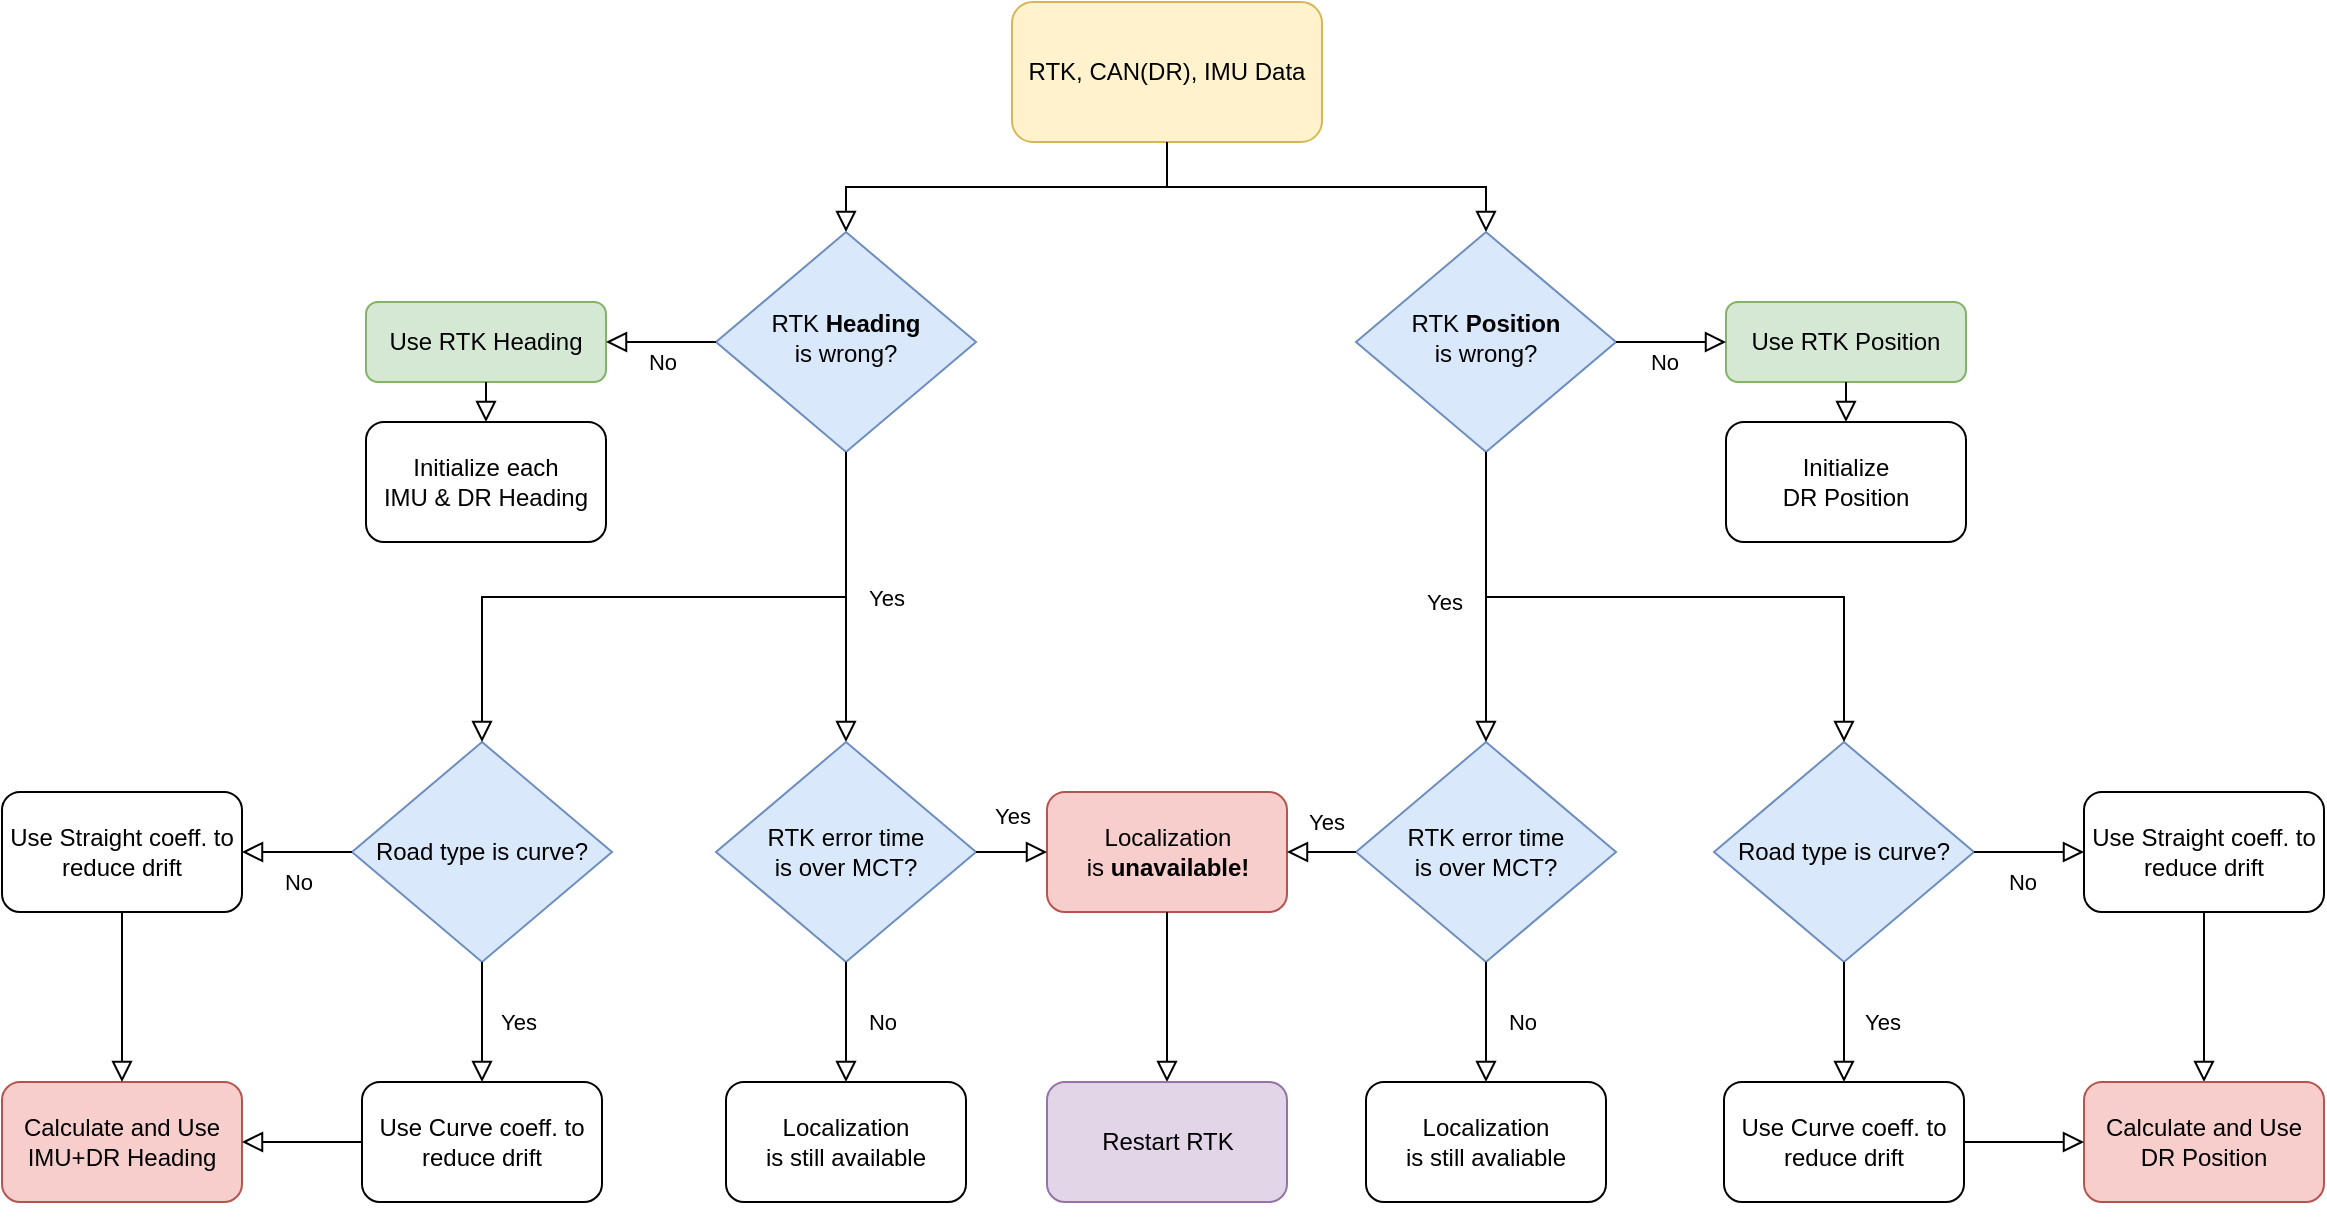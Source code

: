 <mxfile version="24.7.6">
  <diagram id="C5RBs43oDa-KdzZeNtuy" name="Page-1">
    <mxGraphModel dx="2189" dy="759" grid="1" gridSize="10" guides="1" tooltips="1" connect="1" arrows="1" fold="1" page="1" pageScale="1" pageWidth="827" pageHeight="1169" math="0" shadow="0">
      <root>
        <mxCell id="WIyWlLk6GJQsqaUBKTNV-0" />
        <mxCell id="WIyWlLk6GJQsqaUBKTNV-1" parent="WIyWlLk6GJQsqaUBKTNV-0" />
        <mxCell id="WIyWlLk6GJQsqaUBKTNV-2" value="" style="rounded=0;html=1;jettySize=auto;orthogonalLoop=1;fontSize=11;endArrow=block;endFill=0;endSize=8;strokeWidth=1;shadow=0;labelBackgroundColor=none;edgeStyle=orthogonalEdgeStyle;exitX=0.5;exitY=1;exitDx=0;exitDy=0;" parent="WIyWlLk6GJQsqaUBKTNV-1" source="WIyWlLk6GJQsqaUBKTNV-3" target="WIyWlLk6GJQsqaUBKTNV-6" edge="1">
          <mxGeometry relative="1" as="geometry" />
        </mxCell>
        <mxCell id="WIyWlLk6GJQsqaUBKTNV-3" value="RTK, CAN(DR), IMU Data" style="rounded=1;whiteSpace=wrap;html=1;fontSize=12;glass=0;strokeWidth=1;shadow=0;fillColor=#fff2cc;strokeColor=#d6b656;" parent="WIyWlLk6GJQsqaUBKTNV-1" vertex="1">
          <mxGeometry x="243" y="20" width="155" height="70" as="geometry" />
        </mxCell>
        <mxCell id="WIyWlLk6GJQsqaUBKTNV-6" value="RTK &lt;b&gt;Heading&lt;/b&gt;&lt;div&gt;is wrong?&lt;/div&gt;" style="rhombus;whiteSpace=wrap;html=1;shadow=0;fontFamily=Helvetica;fontSize=12;align=center;strokeWidth=1;spacing=6;spacingTop=-4;fillColor=#dae8fc;strokeColor=#6c8ebf;" parent="WIyWlLk6GJQsqaUBKTNV-1" vertex="1">
          <mxGeometry x="95" y="135" width="130" height="110" as="geometry" />
        </mxCell>
        <mxCell id="WIyWlLk6GJQsqaUBKTNV-7" value="Use RTK Heading" style="rounded=1;whiteSpace=wrap;html=1;fontSize=12;glass=0;strokeWidth=1;shadow=0;fillColor=#d5e8d4;strokeColor=#82b366;" parent="WIyWlLk6GJQsqaUBKTNV-1" vertex="1">
          <mxGeometry x="-80" y="170" width="120" height="40" as="geometry" />
        </mxCell>
        <mxCell id="ADJr_JBdrCJEc03PPonC-0" value="Initialize each&lt;div&gt;IMU &amp;amp; DR Heading&lt;/div&gt;" style="rounded=1;whiteSpace=wrap;html=1;" parent="WIyWlLk6GJQsqaUBKTNV-1" vertex="1">
          <mxGeometry x="-80" y="230" width="120" height="60" as="geometry" />
        </mxCell>
        <mxCell id="ADJr_JBdrCJEc03PPonC-3" value="Road type is curve?" style="rhombus;whiteSpace=wrap;html=1;fillColor=#dae8fc;strokeColor=#6c8ebf;" parent="WIyWlLk6GJQsqaUBKTNV-1" vertex="1">
          <mxGeometry x="-87" y="390" width="130" height="110" as="geometry" />
        </mxCell>
        <mxCell id="ADJr_JBdrCJEc03PPonC-7" value="Yes" style="edgeStyle=orthogonalEdgeStyle;rounded=0;html=1;jettySize=auto;orthogonalLoop=1;fontSize=11;endArrow=block;endFill=0;endSize=8;strokeWidth=1;shadow=0;labelBackgroundColor=none;exitX=0.5;exitY=1;exitDx=0;exitDy=0;entryX=0.5;entryY=0;entryDx=0;entryDy=0;" parent="WIyWlLk6GJQsqaUBKTNV-1" source="ADJr_JBdrCJEc03PPonC-3" target="ADJr_JBdrCJEc03PPonC-10" edge="1">
          <mxGeometry y="18" relative="1" as="geometry">
            <mxPoint as="offset" />
            <mxPoint x="297" y="439.5" as="sourcePoint" />
            <mxPoint x="222" y="555" as="targetPoint" />
            <Array as="points" />
          </mxGeometry>
        </mxCell>
        <mxCell id="ADJr_JBdrCJEc03PPonC-9" value="Use Straight coeff. to reduce drift&lt;span style=&quot;color: rgba(0, 0, 0, 0); font-family: monospace; font-size: 0px; text-align: start; text-wrap: nowrap;&quot;&gt;%3CmxGraphModel%3E%3Croot%3E%3CmxCell%20id%3D%220%22%2F%3E%3CmxCell%20id%3D%221%22%20parent%3D%220%22%2F%3E%3CmxCell%20id%3D%222%22%20value%3D%22Yes%22%20style%3D%22edgeStyle%3DorthogonalEdgeStyle%3Brounded%3D0%3Bhtml%3D1%3BjettySize%3Dauto%3BorthogonalLoop%3D1%3BfontSize%3D11%3BendArrow%3Dblock%3BendFill%3D0%3BendSize%3D8%3BstrokeWidth%3D1%3Bshadow%3D0%3BlabelBackgroundColor%3Dnone%3B%22%20edge%3D%221%22%20parent%3D%221%22%3E%3CmxGeometry%20y%3D%2210%22%20relative%3D%221%22%20as%3D%22geometry%22%3E%3CmxPoint%20as%3D%22offset%22%2F%3E%3CmxPoint%20x%3D%22265%22%20y%3D%22474.5%22%20as%3D%22sourcePoint%22%2F%3E%3CmxPoint%20x%3D%22320%22%20y%3D%22474.5%22%20as%3D%22targetPoint%22%2F%3E%3CArray%20as%3D%22points%22%3E%3CmxPoint%20x%3D%22305%22%20y%3D%22474.5%22%2F%3E%3CmxPoint%20x%3D%22305%22%20y%3D%22474.5%22%2F%3E%3C%2FArray%3E%3C%2FmxGeometry%3E%3C%2FmxCell%3E%3C%2Froot%3E%3C%2FmxGraphModel%3E&lt;/span&gt;" style="rounded=1;whiteSpace=wrap;html=1;" parent="WIyWlLk6GJQsqaUBKTNV-1" vertex="1">
          <mxGeometry x="-262" y="415" width="120" height="60" as="geometry" />
        </mxCell>
        <mxCell id="ADJr_JBdrCJEc03PPonC-10" value="&lt;div&gt;&lt;br&gt;&lt;/div&gt;&lt;div&gt;&lt;br&gt;&lt;/div&gt;Use C&lt;span style=&quot;color: rgba(0, 0, 0, 0); font-family: monospace; font-size: 0px; text-align: start; text-wrap: nowrap;&quot;&gt;%3CmxGraphModel%3E%3Croot%3E%3CmxCell%20id%3D%220%22%2F%3E%3CmxCell%20id%3D%221%22%20parent%3D%220%22%2F%3E%3CmxCell%20id%3D%222%22%20value%3D%22Straight%20Coefficent%26lt%3Bspan%20style%3D%26quot%3Bcolor%3A%20rgba(0%2C%200%2C%200%2C%200)%3B%20font-family%3A%20monospace%3B%20font-size%3A%200px%3B%20text-align%3A%20start%3B%20text-wrap%3A%20nowrap%3B%26quot%3B%26gt%3B%253CmxGraphModel%253E%253Croot%253E%253CmxCell%2520id%253D%25220%2522%252F%253E%253CmxCell%2520id%253D%25221%2522%2520parent%253D%25220%2522%252F%253E%253CmxCell%2520id%253D%25222%2522%2520value%253D%2522Yes%2522%2520style%253D%2522edgeStyle%253DorthogonalEdgeStyle%253Brounded%253D0%253Bhtml%253D1%253BjettySize%253Dauto%253BorthogonalLoop%253D1%253BfontSize%253D11%253BendArrow%253Dblock%253BendFill%253D0%253BendSize%253D8%253BstrokeWidth%253D1%253Bshadow%253D0%253BlabelBackgroundColor%253Dnone%253B%2522%2520edge%253D%25221%2522%2520parent%253D%25221%2522%253E%253CmxGeometry%2520y%253D%252210%2522%2520relative%253D%25221%2522%2520as%253D%2522geometry%2522%253E%253CmxPoint%2520as%253D%2522offset%2522%252F%253E%253CmxPoint%2520x%253D%2522265%2522%2520y%253D%2522474.5%2522%2520as%253D%2522sourcePoint%2522%252F%253E%253CmxPoint%2520x%253D%2522320%2522%2520y%253D%2522474.5%2522%2520as%253D%2522targetPoint%2522%252F%253E%253CArray%2520as%253D%2522points%2522%253E%253CmxPoint%2520x%253D%2522305%2522%2520y%253D%2522474.5%2522%252F%253E%253CmxPoint%2520x%253D%2522305%2522%2520y%253D%2522474.5%2522%252F%253E%253C%252FArray%253E%253C%252FmxGeometry%253E%253C%252FmxCell%253E%253C%252Froot%253E%253C%252FmxGraphModel%253E%26lt%3B%2Fspan%26gt%3B%22%20style%3D%22rounded%3D1%3BwhiteSpace%3Dwrap%3Bhtml%3D1%3B%22%20vertex%3D%221%22%20parent%3D%221%22%3E%3CmxGeometry%20x%3D%22320%22%20y%3D%22445%22%20width%3D%22120%22%20height%3D%2260%22%20as%3D%22geometry%22%2F%3E%3C%2FmxCell%3E%3C%2Froot%3E%3C%2FmxGraphModel%3E&lt;/span&gt;urve coeff. to reduce drift&lt;div&gt;&lt;span style=&quot;color: rgba(0, 0, 0, 0); font-family: monospace; font-size: 0px; text-align: start; text-wrap: nowrap;&quot;&gt;t%3CmxGraphModel%3E%3Croot%3E%3CmxCell%20id%3D%220%22%2F%3E%3CmxCell%20id%3D%221%22%20parent%3D%220%22%2F%3E%3CmxCell%20id%3D%222%22%20value%3D%22Yes%22%20style%3D%22edgeStyle%3DorthogonalEdgeStyle%3Brounded%3D0%3Bhtml%3D1%3BjettySize%3Dauto%3BorthogonalLoop%3D1%3BfontSize%3D11%3BendArrow%3Dblock%3BendFill%3D0%3BendSize%3D8%3BstrokeWidth%3D1%3Bshadow%3D0%3BlabelBackgroundColor%3Dnone%3B%22%20edge%3D%221%22%20parent%3D%221%22%3E%3CmxGeometry%20y%3D%2210%22%20relative%3D%221%22%20as%3D%22geometry%22%3E%3CmxPoint%20as%3D%22offset%22%2F%3E%3CmxPoint%20x%3D%22265%22%20y%3D%22474.5%22%20as%3D%22sourcePoint%22%2F%3E%3CmxPoint%20x%3D%22320%22%20y%3D%22474.5%22%20as%3D%22targetPoint%22%2F%3E%3CArray%20as%3D%22points%22%3E%3CmxPoint%20x%3D%22305%22%20y%3D%22474.5%22%2F%3E%3CmxPoint%20x%3D%22305%22%20y%3D%22474.5%22%2F%3E%3C%2FArray%3E%3C%2FmxGeometry%3E%3C%2FmxCell%3E%3C%2Froot%3E%3C%2FmxGraphModel%3E&lt;/span&gt;&lt;div&gt;&lt;span style=&quot;color: rgba(0, 0, 0, 0); font-family: monospace; font-size: 0px; text-align: start; text-wrap: nowrap;&quot;&gt;\toto&lt;/span&gt;&lt;/div&gt;&lt;/div&gt;" style="rounded=1;whiteSpace=wrap;html=1;" parent="WIyWlLk6GJQsqaUBKTNV-1" vertex="1">
          <mxGeometry x="-82" y="560" width="120" height="60" as="geometry" />
        </mxCell>
        <mxCell id="ADJr_JBdrCJEc03PPonC-11" value="&lt;div&gt;Calculate and Use&lt;/div&gt;&lt;div&gt;&lt;span style=&quot;background-color: initial;&quot;&gt;IMU+DR Heading&lt;/span&gt;&lt;/div&gt;" style="rounded=1;whiteSpace=wrap;html=1;fillColor=#f8cecc;strokeColor=#b85450;" parent="WIyWlLk6GJQsqaUBKTNV-1" vertex="1">
          <mxGeometry x="-262" y="560" width="120" height="60" as="geometry" />
        </mxCell>
        <mxCell id="k3mf-pVSf9zeEJyY55Ki-4" value="" style="rounded=0;html=1;jettySize=auto;orthogonalLoop=1;fontSize=11;endArrow=block;endFill=0;endSize=8;strokeWidth=1;shadow=0;labelBackgroundColor=none;edgeStyle=orthogonalEdgeStyle;exitX=0.5;exitY=1;exitDx=0;exitDy=0;" parent="WIyWlLk6GJQsqaUBKTNV-1" source="WIyWlLk6GJQsqaUBKTNV-3" target="k3mf-pVSf9zeEJyY55Ki-5" edge="1">
          <mxGeometry relative="1" as="geometry">
            <mxPoint x="273" y="40" as="sourcePoint" />
          </mxGeometry>
        </mxCell>
        <mxCell id="k3mf-pVSf9zeEJyY55Ki-5" value="RTK &lt;b&gt;Position&lt;/b&gt;&lt;div&gt;is wrong?&lt;/div&gt;" style="rhombus;whiteSpace=wrap;html=1;shadow=0;fontFamily=Helvetica;fontSize=12;align=center;strokeWidth=1;spacing=6;spacingTop=-4;fillColor=#dae8fc;strokeColor=#6c8ebf;" parent="WIyWlLk6GJQsqaUBKTNV-1" vertex="1">
          <mxGeometry x="415" y="135" width="130" height="110" as="geometry" />
        </mxCell>
        <mxCell id="k3mf-pVSf9zeEJyY55Ki-7" value="Road type is curve?" style="rhombus;whiteSpace=wrap;html=1;fillColor=#dae8fc;strokeColor=#6c8ebf;" parent="WIyWlLk6GJQsqaUBKTNV-1" vertex="1">
          <mxGeometry x="594" y="390" width="130" height="110" as="geometry" />
        </mxCell>
        <mxCell id="k3mf-pVSf9zeEJyY55Ki-8" value="&lt;div&gt;&lt;br&gt;&lt;/div&gt;&lt;div&gt;&lt;br&gt;&lt;/div&gt;Use C&lt;span style=&quot;color: rgba(0, 0, 0, 0); font-family: monospace; font-size: 0px; text-align: start; text-wrap: nowrap;&quot;&gt;%3CmxGraphModel%3E%3Croot%3E%3CmxCell%20id%3D%220%22%2F%3E%3CmxCell%20id%3D%221%22%20parent%3D%220%22%2F%3E%3CmxCell%20id%3D%222%22%20value%3D%22Straight%20Coefficent%26lt%3Bspan%20style%3D%26quot%3Bcolor%3A%20rgba(0%2C%200%2C%200%2C%200)%3B%20font-family%3A%20monospace%3B%20font-size%3A%200px%3B%20text-align%3A%20start%3B%20text-wrap%3A%20nowrap%3B%26quot%3B%26gt%3B%253CmxGraphModel%253E%253Croot%253E%253CmxCell%2520id%253D%25220%2522%252F%253E%253CmxCell%2520id%253D%25221%2522%2520parent%253D%25220%2522%252F%253E%253CmxCell%2520id%253D%25222%2522%2520value%253D%2522Yes%2522%2520style%253D%2522edgeStyle%253DorthogonalEdgeStyle%253Brounded%253D0%253Bhtml%253D1%253BjettySize%253Dauto%253BorthogonalLoop%253D1%253BfontSize%253D11%253BendArrow%253Dblock%253BendFill%253D0%253BendSize%253D8%253BstrokeWidth%253D1%253Bshadow%253D0%253BlabelBackgroundColor%253Dnone%253B%2522%2520edge%253D%25221%2522%2520parent%253D%25221%2522%253E%253CmxGeometry%2520y%253D%252210%2522%2520relative%253D%25221%2522%2520as%253D%2522geometry%2522%253E%253CmxPoint%2520as%253D%2522offset%2522%252F%253E%253CmxPoint%2520x%253D%2522265%2522%2520y%253D%2522474.5%2522%2520as%253D%2522sourcePoint%2522%252F%253E%253CmxPoint%2520x%253D%2522320%2522%2520y%253D%2522474.5%2522%2520as%253D%2522targetPoint%2522%252F%253E%253CArray%2520as%253D%2522points%2522%253E%253CmxPoint%2520x%253D%2522305%2522%2520y%253D%2522474.5%2522%252F%253E%253CmxPoint%2520x%253D%2522305%2522%2520y%253D%2522474.5%2522%252F%253E%253C%252FArray%253E%253C%252FmxGeometry%253E%253C%252FmxCell%253E%253C%252Froot%253E%253C%252FmxGraphModel%253E%26lt%3B%2Fspan%26gt%3B%22%20style%3D%22rounded%3D1%3BwhiteSpace%3Dwrap%3Bhtml%3D1%3B%22%20vertex%3D%221%22%20parent%3D%221%22%3E%3CmxGeometry%20x%3D%22320%22%20y%3D%22445%22%20width%3D%22120%22%20height%3D%2260%22%20as%3D%22geometry%22%2F%3E%3C%2FmxCell%3E%3C%2Froot%3E%3C%2FmxGraphModel%3E&lt;/span&gt;urve coeff. to reduce drift&lt;div&gt;&lt;span style=&quot;color: rgba(0, 0, 0, 0); font-family: monospace; font-size: 0px; text-align: start; text-wrap: nowrap;&quot;&gt;t%3CmxGraphModel%3E%3Croot%3E%3CmxCell%20id%3D%220%22%2F%3E%3CmxCell%20id%3D%221%22%20parent%3D%220%22%2F%3E%3CmxCell%20id%3D%222%22%20value%3D%22Yes%22%20style%3D%22edgeStyle%3DorthogonalEdgeStyle%3Brounded%3D0%3Bhtml%3D1%3BjettySize%3Dauto%3BorthogonalLoop%3D1%3BfontSize%3D11%3BendArrow%3Dblock%3BendFill%3D0%3BendSize%3D8%3BstrokeWidth%3D1%3Bshadow%3D0%3BlabelBackgroundColor%3Dnone%3B%22%20edge%3D%221%22%20parent%3D%221%22%3E%3CmxGeometry%20y%3D%2210%22%20relative%3D%221%22%20as%3D%22geometry%22%3E%3CmxPoint%20as%3D%22offset%22%2F%3E%3CmxPoint%20x%3D%22265%22%20y%3D%22474.5%22%20as%3D%22sourcePoint%22%2F%3E%3CmxPoint%20x%3D%22320%22%20y%3D%22474.5%22%20as%3D%22targetPoint%22%2F%3E%3CArray%20as%3D%22points%22%3E%3CmxPoint%20x%3D%22305%22%20y%3D%22474.5%22%2F%3E%3CmxPoint%20x%3D%22305%22%20y%3D%22474.5%22%2F%3E%3C%2FArray%3E%3C%2FmxGeometry%3E%3C%2FmxCell%3E%3C%2Froot%3E%3C%2FmxGraphModel%3E&lt;/span&gt;&lt;div&gt;&lt;span style=&quot;color: rgba(0, 0, 0, 0); font-family: monospace; font-size: 0px; text-align: start; text-wrap: nowrap;&quot;&gt;\toto&lt;/span&gt;&lt;/div&gt;&lt;/div&gt;" style="rounded=1;whiteSpace=wrap;html=1;" parent="WIyWlLk6GJQsqaUBKTNV-1" vertex="1">
          <mxGeometry x="599" y="560" width="120" height="60" as="geometry" />
        </mxCell>
        <mxCell id="k3mf-pVSf9zeEJyY55Ki-10" value="No" style="rounded=0;html=1;jettySize=auto;orthogonalLoop=1;fontSize=11;endArrow=block;endFill=0;endSize=8;strokeWidth=1;shadow=0;labelBackgroundColor=none;edgeStyle=orthogonalEdgeStyle;entryX=1;entryY=0.5;entryDx=0;entryDy=0;exitX=0;exitY=0.5;exitDx=0;exitDy=0;" parent="WIyWlLk6GJQsqaUBKTNV-1" source="WIyWlLk6GJQsqaUBKTNV-6" target="WIyWlLk6GJQsqaUBKTNV-7" edge="1">
          <mxGeometry x="-0.018" y="10" relative="1" as="geometry">
            <mxPoint as="offset" />
            <mxPoint x="232" y="310" as="targetPoint" />
            <mxPoint x="232" y="255" as="sourcePoint" />
            <Array as="points" />
          </mxGeometry>
        </mxCell>
        <mxCell id="k3mf-pVSf9zeEJyY55Ki-11" value="Use RTK Position" style="rounded=1;whiteSpace=wrap;html=1;fontSize=12;glass=0;strokeWidth=1;shadow=0;fillColor=#d5e8d4;strokeColor=#82b366;" parent="WIyWlLk6GJQsqaUBKTNV-1" vertex="1">
          <mxGeometry x="600" y="170" width="120" height="40" as="geometry" />
        </mxCell>
        <mxCell id="k3mf-pVSf9zeEJyY55Ki-12" value="No" style="rounded=0;html=1;jettySize=auto;orthogonalLoop=1;fontSize=11;endArrow=block;endFill=0;endSize=8;strokeWidth=1;shadow=0;labelBackgroundColor=none;edgeStyle=orthogonalEdgeStyle;entryX=0;entryY=0.5;entryDx=0;entryDy=0;exitX=1;exitY=0.5;exitDx=0;exitDy=0;" parent="WIyWlLk6GJQsqaUBKTNV-1" source="k3mf-pVSf9zeEJyY55Ki-5" target="k3mf-pVSf9zeEJyY55Ki-11" edge="1">
          <mxGeometry x="-0.127" y="-10" relative="1" as="geometry">
            <mxPoint as="offset" />
            <mxPoint x="61" y="200" as="targetPoint" />
            <mxPoint x="116" y="200" as="sourcePoint" />
            <Array as="points" />
          </mxGeometry>
        </mxCell>
        <mxCell id="k3mf-pVSf9zeEJyY55Ki-13" value="" style="rounded=0;html=1;jettySize=auto;orthogonalLoop=1;fontSize=11;endArrow=block;endFill=0;endSize=8;strokeWidth=1;shadow=0;labelBackgroundColor=none;edgeStyle=orthogonalEdgeStyle;entryX=0.5;entryY=0;entryDx=0;entryDy=0;exitX=0.5;exitY=1;exitDx=0;exitDy=0;" parent="WIyWlLk6GJQsqaUBKTNV-1" source="WIyWlLk6GJQsqaUBKTNV-7" target="ADJr_JBdrCJEc03PPonC-0" edge="1">
          <mxGeometry y="20" relative="1" as="geometry">
            <mxPoint as="offset" />
            <mxPoint x="232" y="310" as="targetPoint" />
            <mxPoint x="232" y="255" as="sourcePoint" />
          </mxGeometry>
        </mxCell>
        <mxCell id="k3mf-pVSf9zeEJyY55Ki-14" value="No" style="rounded=0;html=1;jettySize=auto;orthogonalLoop=1;fontSize=11;endArrow=block;endFill=0;endSize=8;strokeWidth=1;shadow=0;labelBackgroundColor=none;edgeStyle=orthogonalEdgeStyle;entryX=1;entryY=0.5;entryDx=0;entryDy=0;exitX=0;exitY=0.5;exitDx=0;exitDy=0;" parent="WIyWlLk6GJQsqaUBKTNV-1" source="ADJr_JBdrCJEc03PPonC-3" target="ADJr_JBdrCJEc03PPonC-9" edge="1">
          <mxGeometry x="-0.018" y="15" relative="1" as="geometry">
            <mxPoint as="offset" />
            <mxPoint x="112" y="155" as="targetPoint" />
            <mxPoint x="167" y="155" as="sourcePoint" />
            <Array as="points" />
          </mxGeometry>
        </mxCell>
        <mxCell id="k3mf-pVSf9zeEJyY55Ki-16" value="" style="rounded=0;html=1;jettySize=auto;orthogonalLoop=1;fontSize=11;endArrow=block;endFill=0;endSize=8;strokeWidth=1;shadow=0;labelBackgroundColor=none;edgeStyle=orthogonalEdgeStyle;entryX=1;entryY=0.5;entryDx=0;entryDy=0;exitX=0;exitY=0.5;exitDx=0;exitDy=0;" parent="WIyWlLk6GJQsqaUBKTNV-1" source="ADJr_JBdrCJEc03PPonC-10" target="ADJr_JBdrCJEc03PPonC-11" edge="1">
          <mxGeometry y="20" relative="1" as="geometry">
            <mxPoint as="offset" />
            <mxPoint x="102" y="574.5" as="targetPoint" />
            <mxPoint x="157" y="574.5" as="sourcePoint" />
            <Array as="points" />
          </mxGeometry>
        </mxCell>
        <mxCell id="k3mf-pVSf9zeEJyY55Ki-17" value="" style="rounded=0;html=1;jettySize=auto;orthogonalLoop=1;fontSize=11;endArrow=block;endFill=0;endSize=8;strokeWidth=1;shadow=0;labelBackgroundColor=none;edgeStyle=orthogonalEdgeStyle;entryX=0.5;entryY=0;entryDx=0;entryDy=0;exitX=0.5;exitY=1;exitDx=0;exitDy=0;" parent="WIyWlLk6GJQsqaUBKTNV-1" source="ADJr_JBdrCJEc03PPonC-9" target="ADJr_JBdrCJEc03PPonC-11" edge="1">
          <mxGeometry y="20" relative="1" as="geometry">
            <mxPoint as="offset" />
            <mxPoint x="122" y="450" as="targetPoint" />
            <mxPoint x="177" y="450" as="sourcePoint" />
            <Array as="points" />
          </mxGeometry>
        </mxCell>
        <mxCell id="g65ThYo1-bnV4KrjvjVF-0" value="" style="rounded=0;html=1;jettySize=auto;orthogonalLoop=1;fontSize=11;endArrow=block;endFill=0;endSize=8;strokeWidth=1;shadow=0;labelBackgroundColor=none;edgeStyle=orthogonalEdgeStyle;entryX=0.5;entryY=0;entryDx=0;entryDy=0;exitX=0.5;exitY=1;exitDx=0;exitDy=0;" parent="WIyWlLk6GJQsqaUBKTNV-1" source="k3mf-pVSf9zeEJyY55Ki-5" target="k3mf-pVSf9zeEJyY55Ki-7" edge="1">
          <mxGeometry y="20" relative="1" as="geometry">
            <mxPoint as="offset" />
            <mxPoint x="421" y="300" as="targetPoint" />
            <mxPoint x="181" y="255" as="sourcePoint" />
          </mxGeometry>
        </mxCell>
        <mxCell id="g65ThYo1-bnV4KrjvjVF-2" value="Use Straight coeff. to reduce drift&lt;span style=&quot;color: rgba(0, 0, 0, 0); font-family: monospace; font-size: 0px; text-align: start; text-wrap: nowrap;&quot;&gt;%3CmxGraphModel%3E%3Croot%3E%3CmxCell%20id%3D%220%22%2F%3E%3CmxCell%20id%3D%221%22%20parent%3D%220%22%2F%3E%3CmxCell%20id%3D%222%22%20value%3D%22Yes%22%20style%3D%22edgeStyle%3DorthogonalEdgeStyle%3Brounded%3D0%3Bhtml%3D1%3BjettySize%3Dauto%3BorthogonalLoop%3D1%3BfontSize%3D11%3BendArrow%3Dblock%3BendFill%3D0%3BendSize%3D8%3BstrokeWidth%3D1%3Bshadow%3D0%3BlabelBackgroundColor%3Dnone%3B%22%20edge%3D%221%22%20parent%3D%221%22%3E%3CmxGeometry%20y%3D%2210%22%20relative%3D%221%22%20as%3D%22geometry%22%3E%3CmxPoint%20as%3D%22offset%22%2F%3E%3CmxPoint%20x%3D%22265%22%20y%3D%22474.5%22%20as%3D%22sourcePoint%22%2F%3E%3CmxPoint%20x%3D%22320%22%20y%3D%22474.5%22%20as%3D%22targetPoint%22%2F%3E%3CArray%20as%3D%22points%22%3E%3CmxPoint%20x%3D%22305%22%20y%3D%22474.5%22%2F%3E%3CmxPoint%20x%3D%22305%22%20y%3D%22474.5%22%2F%3E%3C%2FArray%3E%3C%2FmxGeometry%3E%3C%2FmxCell%3E%3C%2Froot%3E%3C%2FmxGraphModel%3E&lt;/span&gt;" style="rounded=1;whiteSpace=wrap;html=1;" parent="WIyWlLk6GJQsqaUBKTNV-1" vertex="1">
          <mxGeometry x="779" y="415" width="120" height="60" as="geometry" />
        </mxCell>
        <mxCell id="g65ThYo1-bnV4KrjvjVF-3" value="Initialize&lt;div&gt;&lt;span style=&quot;background-color: initial;&quot;&gt;DR Position&lt;/span&gt;&lt;/div&gt;" style="rounded=1;whiteSpace=wrap;html=1;" parent="WIyWlLk6GJQsqaUBKTNV-1" vertex="1">
          <mxGeometry x="600" y="230" width="120" height="60" as="geometry" />
        </mxCell>
        <mxCell id="g65ThYo1-bnV4KrjvjVF-4" value="" style="rounded=0;html=1;jettySize=auto;orthogonalLoop=1;fontSize=11;endArrow=block;endFill=0;endSize=8;strokeWidth=1;shadow=0;labelBackgroundColor=none;edgeStyle=orthogonalEdgeStyle;entryX=0.5;entryY=0;entryDx=0;entryDy=0;exitX=0.5;exitY=1;exitDx=0;exitDy=0;" parent="WIyWlLk6GJQsqaUBKTNV-1" source="k3mf-pVSf9zeEJyY55Ki-11" target="g65ThYo1-bnV4KrjvjVF-3" edge="1">
          <mxGeometry y="20" relative="1" as="geometry">
            <mxPoint as="offset" />
            <mxPoint x="1" y="310" as="targetPoint" />
            <mxPoint x="1" y="220" as="sourcePoint" />
          </mxGeometry>
        </mxCell>
        <mxCell id="g65ThYo1-bnV4KrjvjVF-5" value="Yes" style="edgeStyle=orthogonalEdgeStyle;rounded=0;html=1;jettySize=auto;orthogonalLoop=1;fontSize=11;endArrow=block;endFill=0;endSize=8;strokeWidth=1;shadow=0;labelBackgroundColor=none;exitX=0.5;exitY=1;exitDx=0;exitDy=0;entryX=0.5;entryY=0;entryDx=0;entryDy=0;" parent="WIyWlLk6GJQsqaUBKTNV-1" source="k3mf-pVSf9zeEJyY55Ki-7" target="k3mf-pVSf9zeEJyY55Ki-8" edge="1">
          <mxGeometry y="19" relative="1" as="geometry">
            <mxPoint as="offset" />
            <mxPoint x="181" y="495" as="sourcePoint" />
            <mxPoint x="181" y="555" as="targetPoint" />
            <Array as="points" />
          </mxGeometry>
        </mxCell>
        <mxCell id="g65ThYo1-bnV4KrjvjVF-6" value="No" style="rounded=0;html=1;jettySize=auto;orthogonalLoop=1;fontSize=11;endArrow=block;endFill=0;endSize=8;strokeWidth=1;shadow=0;labelBackgroundColor=none;edgeStyle=orthogonalEdgeStyle;entryX=0;entryY=0.5;entryDx=0;entryDy=0;exitX=1;exitY=0.5;exitDx=0;exitDy=0;" parent="WIyWlLk6GJQsqaUBKTNV-1" source="k3mf-pVSf9zeEJyY55Ki-7" target="g65ThYo1-bnV4KrjvjVF-2" edge="1">
          <mxGeometry x="-0.127" y="-15" relative="1" as="geometry">
            <mxPoint as="offset" />
            <mxPoint x="61" y="440" as="targetPoint" />
            <mxPoint x="116" y="440" as="sourcePoint" />
            <Array as="points" />
          </mxGeometry>
        </mxCell>
        <mxCell id="g65ThYo1-bnV4KrjvjVF-7" value="" style="rounded=0;html=1;jettySize=auto;orthogonalLoop=1;fontSize=11;endArrow=block;endFill=0;endSize=8;strokeWidth=1;shadow=0;labelBackgroundColor=none;edgeStyle=orthogonalEdgeStyle;exitX=0.5;exitY=1;exitDx=0;exitDy=0;entryX=0.5;entryY=0;entryDx=0;entryDy=0;" parent="WIyWlLk6GJQsqaUBKTNV-1" source="g65ThYo1-bnV4KrjvjVF-2" edge="1" target="g65ThYo1-bnV4KrjvjVF-8">
          <mxGeometry y="20" relative="1" as="geometry">
            <mxPoint as="offset" />
            <mxPoint x="601" y="545" as="targetPoint" />
            <mxPoint x="1" y="470" as="sourcePoint" />
            <Array as="points" />
          </mxGeometry>
        </mxCell>
        <mxCell id="g65ThYo1-bnV4KrjvjVF-8" value="&lt;div&gt;Calculate and Use&lt;/div&gt;&lt;div&gt;DR Position&lt;/div&gt;" style="rounded=1;whiteSpace=wrap;html=1;fillColor=#f8cecc;strokeColor=#b85450;" parent="WIyWlLk6GJQsqaUBKTNV-1" vertex="1">
          <mxGeometry x="779" y="560" width="120" height="60" as="geometry" />
        </mxCell>
        <mxCell id="g65ThYo1-bnV4KrjvjVF-10" value="" style="rounded=0;html=1;jettySize=auto;orthogonalLoop=1;fontSize=11;endArrow=block;endFill=0;endSize=8;strokeWidth=1;shadow=0;labelBackgroundColor=none;edgeStyle=orthogonalEdgeStyle;entryX=0;entryY=0.5;entryDx=0;entryDy=0;exitX=1;exitY=0.5;exitDx=0;exitDy=0;" parent="WIyWlLk6GJQsqaUBKTNV-1" source="k3mf-pVSf9zeEJyY55Ki-8" target="g65ThYo1-bnV4KrjvjVF-8" edge="1">
          <mxGeometry y="20" relative="1" as="geometry">
            <mxPoint as="offset" />
            <mxPoint x="61" y="585" as="targetPoint" />
            <mxPoint x="121" y="585" as="sourcePoint" />
            <Array as="points" />
          </mxGeometry>
        </mxCell>
        <mxCell id="Vs-6tF-68gRwK-6Mvc0l-0" value="" style="rounded=0;html=1;jettySize=auto;orthogonalLoop=1;fontSize=11;endArrow=block;endFill=0;endSize=8;strokeWidth=1;shadow=0;labelBackgroundColor=none;edgeStyle=orthogonalEdgeStyle;entryX=0.5;entryY=0;entryDx=0;entryDy=0;exitX=0.5;exitY=1;exitDx=0;exitDy=0;" edge="1" parent="WIyWlLk6GJQsqaUBKTNV-1" source="WIyWlLk6GJQsqaUBKTNV-6" target="ADJr_JBdrCJEc03PPonC-3">
          <mxGeometry y="20" relative="1" as="geometry">
            <mxPoint as="offset" />
            <mxPoint x="431" y="385" as="targetPoint" />
            <mxPoint x="431" y="255" as="sourcePoint" />
          </mxGeometry>
        </mxCell>
        <mxCell id="Vs-6tF-68gRwK-6Mvc0l-1" value="Yes" style="rounded=0;html=1;jettySize=auto;orthogonalLoop=1;fontSize=11;endArrow=block;endFill=0;endSize=8;strokeWidth=1;shadow=0;labelBackgroundColor=none;edgeStyle=orthogonalEdgeStyle;exitX=0.5;exitY=1;exitDx=0;exitDy=0;entryX=0.5;entryY=0;entryDx=0;entryDy=0;" edge="1" parent="WIyWlLk6GJQsqaUBKTNV-1" source="WIyWlLk6GJQsqaUBKTNV-6" target="Vs-6tF-68gRwK-6Mvc0l-2">
          <mxGeometry y="20" relative="1" as="geometry">
            <mxPoint as="offset" />
            <mxPoint x="222" y="390" as="targetPoint" />
            <mxPoint x="441" y="265" as="sourcePoint" />
          </mxGeometry>
        </mxCell>
        <mxCell id="Vs-6tF-68gRwK-6Mvc0l-2" value="RTK error time&lt;div&gt;is over MCT?&lt;/div&gt;" style="rhombus;whiteSpace=wrap;html=1;fillColor=#dae8fc;strokeColor=#6c8ebf;" vertex="1" parent="WIyWlLk6GJQsqaUBKTNV-1">
          <mxGeometry x="95" y="390" width="130" height="110" as="geometry" />
        </mxCell>
        <mxCell id="Vs-6tF-68gRwK-6Mvc0l-3" value="RTK error time&lt;div&gt;is over MCT?&lt;/div&gt;" style="rhombus;whiteSpace=wrap;html=1;fillColor=#dae8fc;strokeColor=#6c8ebf;" vertex="1" parent="WIyWlLk6GJQsqaUBKTNV-1">
          <mxGeometry x="415" y="390" width="130" height="110" as="geometry" />
        </mxCell>
        <mxCell id="Vs-6tF-68gRwK-6Mvc0l-4" value="Yes" style="rounded=0;html=1;jettySize=auto;orthogonalLoop=1;fontSize=11;endArrow=block;endFill=0;endSize=8;strokeWidth=1;shadow=0;labelBackgroundColor=none;edgeStyle=orthogonalEdgeStyle;exitX=0.5;exitY=1;exitDx=0;exitDy=0;entryX=0.5;entryY=0;entryDx=0;entryDy=0;" edge="1" parent="WIyWlLk6GJQsqaUBKTNV-1" source="k3mf-pVSf9zeEJyY55Ki-5" target="Vs-6tF-68gRwK-6Mvc0l-3">
          <mxGeometry x="0.035" y="-21" relative="1" as="geometry">
            <mxPoint as="offset" />
            <mxPoint x="232" y="400" as="targetPoint" />
            <mxPoint x="232" y="255" as="sourcePoint" />
          </mxGeometry>
        </mxCell>
        <mxCell id="Vs-6tF-68gRwK-6Mvc0l-6" value="Localization&lt;div&gt;is &lt;b&gt;unavailable!&lt;/b&gt;&lt;/div&gt;" style="rounded=1;whiteSpace=wrap;html=1;fillColor=#f8cecc;strokeColor=#b85450;" vertex="1" parent="WIyWlLk6GJQsqaUBKTNV-1">
          <mxGeometry x="260.5" y="415" width="120" height="60" as="geometry" />
        </mxCell>
        <mxCell id="Vs-6tF-68gRwK-6Mvc0l-7" value="Yes" style="edgeStyle=orthogonalEdgeStyle;rounded=0;html=1;jettySize=auto;orthogonalLoop=1;fontSize=11;endArrow=block;endFill=0;endSize=8;strokeWidth=1;shadow=0;labelBackgroundColor=none;exitX=1;exitY=0.5;exitDx=0;exitDy=0;entryX=0;entryY=0.5;entryDx=0;entryDy=0;" edge="1" parent="WIyWlLk6GJQsqaUBKTNV-1" source="Vs-6tF-68gRwK-6Mvc0l-2" target="Vs-6tF-68gRwK-6Mvc0l-6">
          <mxGeometry y="18" relative="1" as="geometry">
            <mxPoint as="offset" />
            <mxPoint x="-12" y="510" as="sourcePoint" />
            <mxPoint x="-12" y="570" as="targetPoint" />
            <Array as="points" />
          </mxGeometry>
        </mxCell>
        <mxCell id="Vs-6tF-68gRwK-6Mvc0l-8" value="Yes" style="edgeStyle=orthogonalEdgeStyle;rounded=0;html=1;jettySize=auto;orthogonalLoop=1;fontSize=11;endArrow=block;endFill=0;endSize=8;strokeWidth=1;shadow=0;labelBackgroundColor=none;exitX=0;exitY=0.5;exitDx=0;exitDy=0;entryX=1;entryY=0.5;entryDx=0;entryDy=0;" edge="1" parent="WIyWlLk6GJQsqaUBKTNV-1" source="Vs-6tF-68gRwK-6Mvc0l-3" target="Vs-6tF-68gRwK-6Mvc0l-6">
          <mxGeometry x="-0.13" y="-15" relative="1" as="geometry">
            <mxPoint as="offset" />
            <mxPoint x="-2" y="520" as="sourcePoint" />
            <mxPoint x="-2" y="580" as="targetPoint" />
            <Array as="points" />
          </mxGeometry>
        </mxCell>
        <mxCell id="Vs-6tF-68gRwK-6Mvc0l-9" value="No" style="edgeStyle=orthogonalEdgeStyle;rounded=0;html=1;jettySize=auto;orthogonalLoop=1;fontSize=11;endArrow=block;endFill=0;endSize=8;strokeWidth=1;shadow=0;labelBackgroundColor=none;exitX=0.5;exitY=1;exitDx=0;exitDy=0;entryX=0.5;entryY=0;entryDx=0;entryDy=0;" edge="1" parent="WIyWlLk6GJQsqaUBKTNV-1" source="Vs-6tF-68gRwK-6Mvc0l-2" target="Vs-6tF-68gRwK-6Mvc0l-10">
          <mxGeometry y="18" relative="1" as="geometry">
            <mxPoint as="offset" />
            <mxPoint x="110" y="500" as="sourcePoint" />
            <mxPoint x="110" y="560" as="targetPoint" />
            <Array as="points" />
          </mxGeometry>
        </mxCell>
        <mxCell id="Vs-6tF-68gRwK-6Mvc0l-10" value="&lt;div&gt;Localization&lt;/div&gt;&lt;div&gt;is still available&lt;/div&gt;" style="rounded=1;whiteSpace=wrap;html=1;" vertex="1" parent="WIyWlLk6GJQsqaUBKTNV-1">
          <mxGeometry x="100" y="560" width="120" height="60" as="geometry" />
        </mxCell>
        <mxCell id="Vs-6tF-68gRwK-6Mvc0l-11" value="&lt;div&gt;Localization&lt;/div&gt;&lt;div&gt;is still avaliable&lt;/div&gt;" style="rounded=1;whiteSpace=wrap;html=1;" vertex="1" parent="WIyWlLk6GJQsqaUBKTNV-1">
          <mxGeometry x="420" y="560" width="120" height="60" as="geometry" />
        </mxCell>
        <mxCell id="Vs-6tF-68gRwK-6Mvc0l-13" value="No" style="edgeStyle=orthogonalEdgeStyle;rounded=0;html=1;jettySize=auto;orthogonalLoop=1;fontSize=11;endArrow=block;endFill=0;endSize=8;strokeWidth=1;shadow=0;labelBackgroundColor=none;exitX=0.5;exitY=1;exitDx=0;exitDy=0;entryX=0.5;entryY=0;entryDx=0;entryDy=0;" edge="1" parent="WIyWlLk6GJQsqaUBKTNV-1" source="Vs-6tF-68gRwK-6Mvc0l-3" target="Vs-6tF-68gRwK-6Mvc0l-11">
          <mxGeometry y="18" relative="1" as="geometry">
            <mxPoint as="offset" />
            <mxPoint x="170" y="510" as="sourcePoint" />
            <mxPoint x="170" y="570" as="targetPoint" />
            <Array as="points" />
          </mxGeometry>
        </mxCell>
        <mxCell id="Vs-6tF-68gRwK-6Mvc0l-17" value="" style="rounded=0;html=1;jettySize=auto;orthogonalLoop=1;fontSize=11;endArrow=block;endFill=0;endSize=8;strokeWidth=1;shadow=0;labelBackgroundColor=none;edgeStyle=orthogonalEdgeStyle;exitX=0.5;exitY=1;exitDx=0;exitDy=0;entryX=0.5;entryY=0;entryDx=0;entryDy=0;" edge="1" parent="WIyWlLk6GJQsqaUBKTNV-1" source="Vs-6tF-68gRwK-6Mvc0l-6" target="Vs-6tF-68gRwK-6Mvc0l-18">
          <mxGeometry y="20" relative="1" as="geometry">
            <mxPoint as="offset" />
            <mxPoint x="320" y="585" as="targetPoint" />
            <mxPoint x="320" y="500" as="sourcePoint" />
            <Array as="points" />
          </mxGeometry>
        </mxCell>
        <mxCell id="Vs-6tF-68gRwK-6Mvc0l-18" value="&lt;div&gt;Restart RTK&lt;/div&gt;" style="rounded=1;whiteSpace=wrap;html=1;fillColor=#e1d5e7;strokeColor=#9673a6;" vertex="1" parent="WIyWlLk6GJQsqaUBKTNV-1">
          <mxGeometry x="260.5" y="560" width="120" height="60" as="geometry" />
        </mxCell>
      </root>
    </mxGraphModel>
  </diagram>
</mxfile>
